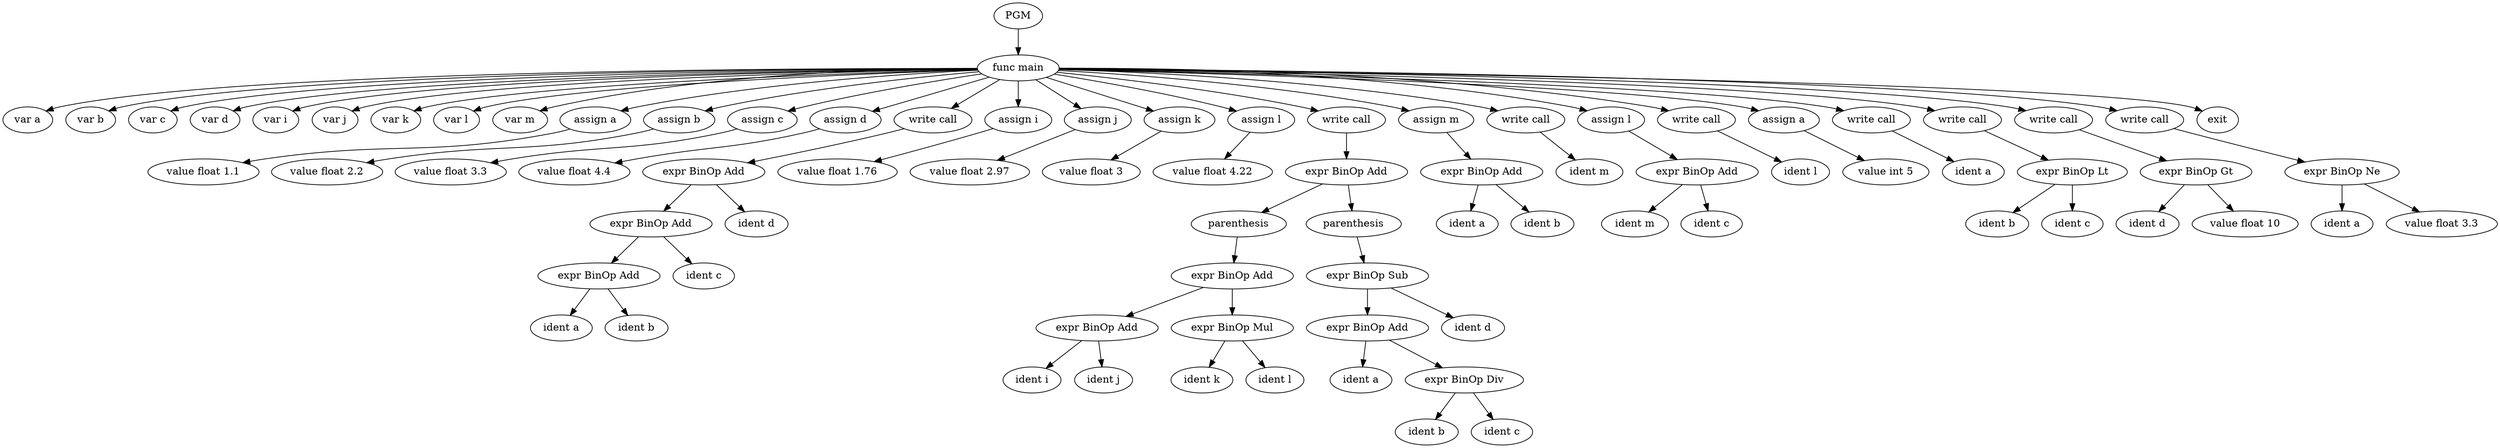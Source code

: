 digraph ast {
0[label = PGM, shape = ellipse]
1[label = "func main", shape = ellipse]
0 -> 1
2[label = "var a", shape = ellipse]
1 -> 2
3[label = "var b", shape = ellipse]
1 -> 3
4[label = "var c", shape = ellipse]
1 -> 4
5[label = "var d", shape = ellipse]
1 -> 5
6[label = "var i", shape = ellipse]
1 -> 6
7[label = "var j", shape = ellipse]
1 -> 7
8[label = "var k", shape = ellipse]
1 -> 8
9[label = "var l", shape = ellipse]
1 -> 9
10[label = "var m", shape = ellipse]
1 -> 10
11[label = "assign a", shape = ellipse]
1 -> 11
12[label = "value float 1.1", shape = ellipse]
11 -> 12
13[label = "assign b", shape = ellipse]
1 -> 13
14[label = "value float 2.2", shape = ellipse]
13 -> 14
15[label = "assign c", shape = ellipse]
1 -> 15
16[label = "value float 3.3", shape = ellipse]
15 -> 16
17[label = "assign d", shape = ellipse]
1 -> 17
18[label = "value float 4.4", shape = ellipse]
17 -> 18
19[label = "write call", shape = ellipse]
1 -> 19
20[label = "expr BinOp Add", shape = ellipse]
19 -> 20
21[label = "expr BinOp Add", shape = ellipse]
20 -> 21
22[label = "expr BinOp Add", shape = ellipse]
21 -> 22
23[label = "ident a", shape = ellipse]
22 -> 23
24[label = "ident b", shape = ellipse]
22 -> 24
25[label = "ident c", shape = ellipse]
21 -> 25
26[label = "ident d", shape = ellipse]
20 -> 26
27[label = "assign i", shape = ellipse]
1 -> 27
28[label = "value float 1.76", shape = ellipse]
27 -> 28
29[label = "assign j", shape = ellipse]
1 -> 29
30[label = "value float 2.97", shape = ellipse]
29 -> 30
31[label = "assign k", shape = ellipse]
1 -> 31
32[label = "value float 3", shape = ellipse]
31 -> 32
33[label = "assign l", shape = ellipse]
1 -> 33
34[label = "value float 4.22", shape = ellipse]
33 -> 34
35[label = "write call", shape = ellipse]
1 -> 35
36[label = "expr BinOp Add", shape = ellipse]
35 -> 36
37[label = "parenthesis", shape = ellipse]
36 -> 37
38[label = "expr BinOp Add", shape = ellipse]
37 -> 38
39[label = "expr BinOp Add", shape = ellipse]
38 -> 39
40[label = "ident i", shape = ellipse]
39 -> 40
41[label = "ident j", shape = ellipse]
39 -> 41
42[label = "expr BinOp Mul", shape = ellipse]
38 -> 42
43[label = "ident k", shape = ellipse]
42 -> 43
44[label = "ident l", shape = ellipse]
42 -> 44
45[label = "parenthesis", shape = ellipse]
36 -> 45
46[label = "expr BinOp Sub", shape = ellipse]
45 -> 46
47[label = "expr BinOp Add", shape = ellipse]
46 -> 47
48[label = "ident a", shape = ellipse]
47 -> 48
49[label = "expr BinOp Div", shape = ellipse]
47 -> 49
50[label = "ident b", shape = ellipse]
49 -> 50
51[label = "ident c", shape = ellipse]
49 -> 51
52[label = "ident d", shape = ellipse]
46 -> 52
53[label = "assign m", shape = ellipse]
1 -> 53
54[label = "expr BinOp Add", shape = ellipse]
53 -> 54
55[label = "ident a", shape = ellipse]
54 -> 55
56[label = "ident b", shape = ellipse]
54 -> 56
57[label = "write call", shape = ellipse]
1 -> 57
58[label = "ident m", shape = ellipse]
57 -> 58
59[label = "assign l", shape = ellipse]
1 -> 59
60[label = "expr BinOp Add", shape = ellipse]
59 -> 60
61[label = "ident m", shape = ellipse]
60 -> 61
62[label = "ident c", shape = ellipse]
60 -> 62
63[label = "write call", shape = ellipse]
1 -> 63
64[label = "ident l", shape = ellipse]
63 -> 64
65[label = "assign a", shape = ellipse]
1 -> 65
66[label = "value int 5", shape = ellipse]
65 -> 66
67[label = "write call", shape = ellipse]
1 -> 67
68[label = "ident a", shape = ellipse]
67 -> 68
69[label = "write call", shape = ellipse]
1 -> 69
70[label = "expr BinOp Lt", shape = ellipse]
69 -> 70
71[label = "ident b", shape = ellipse]
70 -> 71
72[label = "ident c", shape = ellipse]
70 -> 72
73[label = "write call", shape = ellipse]
1 -> 73
74[label = "expr BinOp Gt", shape = ellipse]
73 -> 74
75[label = "ident d", shape = ellipse]
74 -> 75
76[label = "value float 10", shape = ellipse]
74 -> 76
77[label = "write call", shape = ellipse]
1 -> 77
78[label = "expr BinOp Ne", shape = ellipse]
77 -> 78
79[label = "ident a", shape = ellipse]
78 -> 79
80[label = "value float 3.3", shape = ellipse]
78 -> 80
81[label = "exit", shape = ellipse]
1 -> 81
}